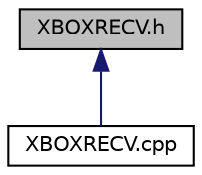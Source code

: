 digraph "XBOXRECV.h"
{
  edge [fontname="Helvetica",fontsize="10",labelfontname="Helvetica",labelfontsize="10"];
  node [fontname="Helvetica",fontsize="10",shape=record];
  Node1 [label="XBOXRECV.h",height=0.2,width=0.4,color="black", fillcolor="grey75", style="filled" fontcolor="black"];
  Node1 -> Node2 [dir="back",color="midnightblue",fontsize="10",style="solid",fontname="Helvetica"];
  Node2 [label="XBOXRECV.cpp",height=0.2,width=0.4,color="black", fillcolor="white", style="filled",URL="$_x_b_o_x_r_e_c_v_8cpp.html"];
}
